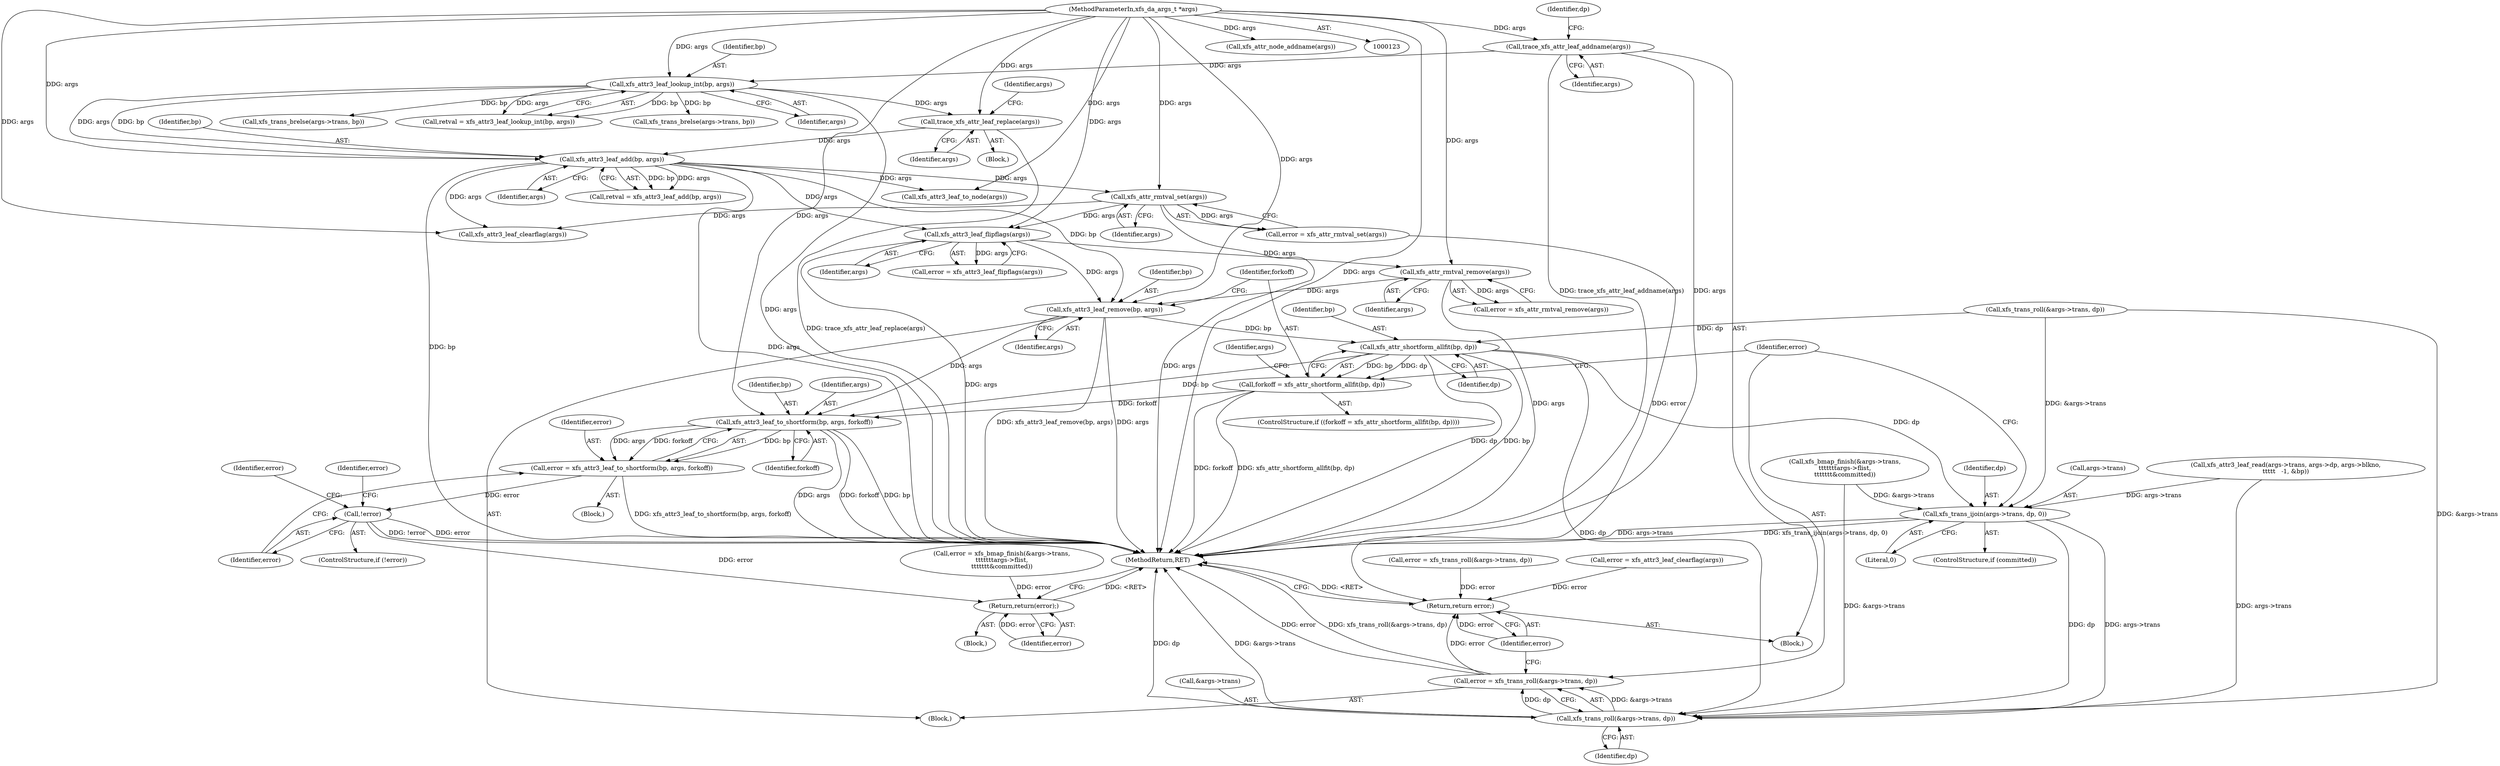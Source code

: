 digraph "0_linux_8275cdd0e7ac550dcce2b3ef6d2fb3b808c1ae59_0@API" {
"1000453" [label="(Call,xfs_attr3_leaf_remove(bp, args))"];
"1000266" [label="(Call,xfs_attr3_leaf_add(bp, args))"];
"1000166" [label="(Call,xfs_attr3_leaf_lookup_int(bp, args))"];
"1000132" [label="(Call,trace_xfs_attr_leaf_addname(args))"];
"1000124" [label="(MethodParameterIn,xfs_da_args_t *args)"];
"1000207" [label="(Call,trace_xfs_attr_leaf_replace(args))"];
"1000427" [label="(Call,xfs_attr_rmtval_remove(args))"];
"1000379" [label="(Call,xfs_attr3_leaf_flipflags(args))"];
"1000364" [label="(Call,xfs_attr_rmtval_set(args))"];
"1000459" [label="(Call,xfs_attr_shortform_allfit(bp, dp))"];
"1000457" [label="(Call,forkoff = xfs_attr_shortform_allfit(bp, dp))"];
"1000472" [label="(Call,xfs_attr3_leaf_to_shortform(bp, args, forkoff))"];
"1000470" [label="(Call,error = xfs_attr3_leaf_to_shortform(bp, args, forkoff))"];
"1000477" [label="(Call,!error)"];
"1000506" [label="(Return,return(error);)"];
"1000510" [label="(Call,xfs_trans_ijoin(args->trans, dp, 0))"];
"1000518" [label="(Call,xfs_trans_roll(&args->trans, dp))"];
"1000516" [label="(Call,error = xfs_trans_roll(&args->trans, dp))"];
"1000536" [label="(Return,return error;)"];
"1000365" [label="(Identifier,args)"];
"1000268" [label="(Identifier,args)"];
"1000456" [label="(ControlStructure,if ((forkoff = xfs_attr_shortform_allfit(bp, dp))))"];
"1000494" [label="(Block,)"];
"1000519" [label="(Call,&args->trans)"];
"1000343" [label="(Call,error = xfs_trans_roll(&args->trans, dp))"];
"1000482" [label="(Call,xfs_bmap_finish(&args->trans,\n\t\t\t\t\t\t\targs->flist,\n\t\t\t\t\t\t\t&committed))"];
"1000471" [label="(Identifier,error)"];
"1000453" [label="(Call,xfs_attr3_leaf_remove(bp, args))"];
"1000283" [label="(Call,xfs_attr3_leaf_to_node(args))"];
"1000476" [label="(ControlStructure,if (!error))"];
"1000125" [label="(Block,)"];
"1000507" [label="(Identifier,error)"];
"1000455" [label="(Identifier,args)"];
"1000515" [label="(Literal,0)"];
"1000454" [label="(Identifier,bp)"];
"1000477" [label="(Call,!error)"];
"1000267" [label="(Identifier,bp)"];
"1000461" [label="(Identifier,dp)"];
"1000465" [label="(Identifier,args)"];
"1000435" [label="(Call,xfs_attr3_leaf_read(args->trans, args->dp, args->blkno,\n\t\t\t\t\t   -1, &bp))"];
"1000264" [label="(Call,retval = xfs_attr3_leaf_add(bp, args))"];
"1000478" [label="(Identifier,error)"];
"1000167" [label="(Identifier,bp)"];
"1000425" [label="(Call,error = xfs_attr_rmtval_remove(args))"];
"1000180" [label="(Call,xfs_trans_brelse(args->trans, bp))"];
"1000266" [label="(Call,xfs_attr3_leaf_add(bp, args))"];
"1000166" [label="(Call,xfs_attr3_leaf_lookup_int(bp, args))"];
"1000475" [label="(Identifier,forkoff)"];
"1000537" [label="(Identifier,error)"];
"1000380" [label="(Identifier,args)"];
"1000506" [label="(Return,return(error);)"];
"1000124" [label="(MethodParameterIn,xfs_da_args_t *args)"];
"1000133" [label="(Identifier,args)"];
"1000207" [label="(Call,trace_xfs_attr_leaf_replace(args))"];
"1000534" [label="(Call,xfs_attr3_leaf_clearflag(args))"];
"1000362" [label="(Call,error = xfs_attr_rmtval_set(args))"];
"1000511" [label="(Call,args->trans)"];
"1000379" [label="(Call,xfs_attr3_leaf_flipflags(args))"];
"1000135" [label="(Identifier,dp)"];
"1000480" [label="(Call,error = xfs_bmap_finish(&args->trans,\n\t\t\t\t\t\t\targs->flist,\n\t\t\t\t\t\t\t&committed))"];
"1000514" [label="(Identifier,dp)"];
"1000376" [label="(Block,)"];
"1000428" [label="(Identifier,args)"];
"1000427" [label="(Call,xfs_attr_rmtval_remove(args))"];
"1000516" [label="(Call,error = xfs_trans_roll(&args->trans, dp))"];
"1000208" [label="(Identifier,args)"];
"1000536" [label="(Return,return error;)"];
"1000168" [label="(Identifier,args)"];
"1000457" [label="(Call,forkoff = xfs_attr_shortform_allfit(bp, dp))"];
"1000211" [label="(Identifier,args)"];
"1000459" [label="(Call,xfs_attr_shortform_allfit(bp, dp))"];
"1000345" [label="(Call,xfs_trans_roll(&args->trans, dp))"];
"1000510" [label="(Call,xfs_trans_ijoin(args->trans, dp, 0))"];
"1000200" [label="(Call,xfs_trans_brelse(args->trans, bp))"];
"1000493" [label="(Identifier,error)"];
"1000377" [label="(Call,error = xfs_attr3_leaf_flipflags(args))"];
"1000470" [label="(Call,error = xfs_attr3_leaf_to_shortform(bp, args, forkoff))"];
"1000339" [label="(Call,xfs_attr_node_addname(args))"];
"1000481" [label="(Identifier,error)"];
"1000192" [label="(Block,)"];
"1000532" [label="(Call,error = xfs_attr3_leaf_clearflag(args))"];
"1000472" [label="(Call,xfs_attr3_leaf_to_shortform(bp, args, forkoff))"];
"1000458" [label="(Identifier,forkoff)"];
"1000538" [label="(MethodReturn,RET)"];
"1000364" [label="(Call,xfs_attr_rmtval_set(args))"];
"1000518" [label="(Call,xfs_trans_roll(&args->trans, dp))"];
"1000462" [label="(Block,)"];
"1000508" [label="(ControlStructure,if (committed))"];
"1000523" [label="(Identifier,dp)"];
"1000164" [label="(Call,retval = xfs_attr3_leaf_lookup_int(bp, args))"];
"1000460" [label="(Identifier,bp)"];
"1000473" [label="(Identifier,bp)"];
"1000474" [label="(Identifier,args)"];
"1000132" [label="(Call,trace_xfs_attr_leaf_addname(args))"];
"1000517" [label="(Identifier,error)"];
"1000453" -> "1000376"  [label="AST: "];
"1000453" -> "1000455"  [label="CFG: "];
"1000454" -> "1000453"  [label="AST: "];
"1000455" -> "1000453"  [label="AST: "];
"1000458" -> "1000453"  [label="CFG: "];
"1000453" -> "1000538"  [label="DDG: args"];
"1000453" -> "1000538"  [label="DDG: xfs_attr3_leaf_remove(bp, args)"];
"1000266" -> "1000453"  [label="DDG: bp"];
"1000427" -> "1000453"  [label="DDG: args"];
"1000379" -> "1000453"  [label="DDG: args"];
"1000124" -> "1000453"  [label="DDG: args"];
"1000453" -> "1000459"  [label="DDG: bp"];
"1000453" -> "1000472"  [label="DDG: args"];
"1000266" -> "1000264"  [label="AST: "];
"1000266" -> "1000268"  [label="CFG: "];
"1000267" -> "1000266"  [label="AST: "];
"1000268" -> "1000266"  [label="AST: "];
"1000264" -> "1000266"  [label="CFG: "];
"1000266" -> "1000538"  [label="DDG: bp"];
"1000266" -> "1000538"  [label="DDG: args"];
"1000266" -> "1000264"  [label="DDG: bp"];
"1000266" -> "1000264"  [label="DDG: args"];
"1000166" -> "1000266"  [label="DDG: bp"];
"1000166" -> "1000266"  [label="DDG: args"];
"1000207" -> "1000266"  [label="DDG: args"];
"1000124" -> "1000266"  [label="DDG: args"];
"1000266" -> "1000283"  [label="DDG: args"];
"1000266" -> "1000364"  [label="DDG: args"];
"1000266" -> "1000379"  [label="DDG: args"];
"1000266" -> "1000534"  [label="DDG: args"];
"1000166" -> "1000164"  [label="AST: "];
"1000166" -> "1000168"  [label="CFG: "];
"1000167" -> "1000166"  [label="AST: "];
"1000168" -> "1000166"  [label="AST: "];
"1000164" -> "1000166"  [label="CFG: "];
"1000166" -> "1000538"  [label="DDG: args"];
"1000166" -> "1000164"  [label="DDG: bp"];
"1000166" -> "1000164"  [label="DDG: args"];
"1000132" -> "1000166"  [label="DDG: args"];
"1000124" -> "1000166"  [label="DDG: args"];
"1000166" -> "1000180"  [label="DDG: bp"];
"1000166" -> "1000200"  [label="DDG: bp"];
"1000166" -> "1000207"  [label="DDG: args"];
"1000132" -> "1000125"  [label="AST: "];
"1000132" -> "1000133"  [label="CFG: "];
"1000133" -> "1000132"  [label="AST: "];
"1000135" -> "1000132"  [label="CFG: "];
"1000132" -> "1000538"  [label="DDG: trace_xfs_attr_leaf_addname(args)"];
"1000132" -> "1000538"  [label="DDG: args"];
"1000124" -> "1000132"  [label="DDG: args"];
"1000124" -> "1000123"  [label="AST: "];
"1000124" -> "1000538"  [label="DDG: args"];
"1000124" -> "1000207"  [label="DDG: args"];
"1000124" -> "1000283"  [label="DDG: args"];
"1000124" -> "1000339"  [label="DDG: args"];
"1000124" -> "1000364"  [label="DDG: args"];
"1000124" -> "1000379"  [label="DDG: args"];
"1000124" -> "1000427"  [label="DDG: args"];
"1000124" -> "1000472"  [label="DDG: args"];
"1000124" -> "1000534"  [label="DDG: args"];
"1000207" -> "1000192"  [label="AST: "];
"1000207" -> "1000208"  [label="CFG: "];
"1000208" -> "1000207"  [label="AST: "];
"1000211" -> "1000207"  [label="CFG: "];
"1000207" -> "1000538"  [label="DDG: trace_xfs_attr_leaf_replace(args)"];
"1000427" -> "1000425"  [label="AST: "];
"1000427" -> "1000428"  [label="CFG: "];
"1000428" -> "1000427"  [label="AST: "];
"1000425" -> "1000427"  [label="CFG: "];
"1000427" -> "1000538"  [label="DDG: args"];
"1000427" -> "1000425"  [label="DDG: args"];
"1000379" -> "1000427"  [label="DDG: args"];
"1000379" -> "1000377"  [label="AST: "];
"1000379" -> "1000380"  [label="CFG: "];
"1000380" -> "1000379"  [label="AST: "];
"1000377" -> "1000379"  [label="CFG: "];
"1000379" -> "1000538"  [label="DDG: args"];
"1000379" -> "1000377"  [label="DDG: args"];
"1000364" -> "1000379"  [label="DDG: args"];
"1000364" -> "1000362"  [label="AST: "];
"1000364" -> "1000365"  [label="CFG: "];
"1000365" -> "1000364"  [label="AST: "];
"1000362" -> "1000364"  [label="CFG: "];
"1000364" -> "1000538"  [label="DDG: args"];
"1000364" -> "1000362"  [label="DDG: args"];
"1000364" -> "1000534"  [label="DDG: args"];
"1000459" -> "1000457"  [label="AST: "];
"1000459" -> "1000461"  [label="CFG: "];
"1000460" -> "1000459"  [label="AST: "];
"1000461" -> "1000459"  [label="AST: "];
"1000457" -> "1000459"  [label="CFG: "];
"1000459" -> "1000538"  [label="DDG: dp"];
"1000459" -> "1000538"  [label="DDG: bp"];
"1000459" -> "1000457"  [label="DDG: bp"];
"1000459" -> "1000457"  [label="DDG: dp"];
"1000345" -> "1000459"  [label="DDG: dp"];
"1000459" -> "1000472"  [label="DDG: bp"];
"1000459" -> "1000510"  [label="DDG: dp"];
"1000459" -> "1000518"  [label="DDG: dp"];
"1000457" -> "1000456"  [label="AST: "];
"1000458" -> "1000457"  [label="AST: "];
"1000465" -> "1000457"  [label="CFG: "];
"1000517" -> "1000457"  [label="CFG: "];
"1000457" -> "1000538"  [label="DDG: xfs_attr_shortform_allfit(bp, dp)"];
"1000457" -> "1000538"  [label="DDG: forkoff"];
"1000457" -> "1000472"  [label="DDG: forkoff"];
"1000472" -> "1000470"  [label="AST: "];
"1000472" -> "1000475"  [label="CFG: "];
"1000473" -> "1000472"  [label="AST: "];
"1000474" -> "1000472"  [label="AST: "];
"1000475" -> "1000472"  [label="AST: "];
"1000470" -> "1000472"  [label="CFG: "];
"1000472" -> "1000538"  [label="DDG: args"];
"1000472" -> "1000538"  [label="DDG: forkoff"];
"1000472" -> "1000538"  [label="DDG: bp"];
"1000472" -> "1000470"  [label="DDG: bp"];
"1000472" -> "1000470"  [label="DDG: args"];
"1000472" -> "1000470"  [label="DDG: forkoff"];
"1000470" -> "1000462"  [label="AST: "];
"1000471" -> "1000470"  [label="AST: "];
"1000478" -> "1000470"  [label="CFG: "];
"1000470" -> "1000538"  [label="DDG: xfs_attr3_leaf_to_shortform(bp, args, forkoff)"];
"1000470" -> "1000477"  [label="DDG: error"];
"1000477" -> "1000476"  [label="AST: "];
"1000477" -> "1000478"  [label="CFG: "];
"1000478" -> "1000477"  [label="AST: "];
"1000481" -> "1000477"  [label="CFG: "];
"1000493" -> "1000477"  [label="CFG: "];
"1000477" -> "1000538"  [label="DDG: !error"];
"1000477" -> "1000538"  [label="DDG: error"];
"1000477" -> "1000506"  [label="DDG: error"];
"1000506" -> "1000494"  [label="AST: "];
"1000506" -> "1000507"  [label="CFG: "];
"1000507" -> "1000506"  [label="AST: "];
"1000538" -> "1000506"  [label="CFG: "];
"1000506" -> "1000538"  [label="DDG: <RET>"];
"1000507" -> "1000506"  [label="DDG: error"];
"1000480" -> "1000506"  [label="DDG: error"];
"1000510" -> "1000508"  [label="AST: "];
"1000510" -> "1000515"  [label="CFG: "];
"1000511" -> "1000510"  [label="AST: "];
"1000514" -> "1000510"  [label="AST: "];
"1000515" -> "1000510"  [label="AST: "];
"1000517" -> "1000510"  [label="CFG: "];
"1000510" -> "1000538"  [label="DDG: args->trans"];
"1000510" -> "1000538"  [label="DDG: xfs_trans_ijoin(args->trans, dp, 0)"];
"1000435" -> "1000510"  [label="DDG: args->trans"];
"1000482" -> "1000510"  [label="DDG: &args->trans"];
"1000345" -> "1000510"  [label="DDG: &args->trans"];
"1000510" -> "1000518"  [label="DDG: args->trans"];
"1000510" -> "1000518"  [label="DDG: dp"];
"1000518" -> "1000516"  [label="AST: "];
"1000518" -> "1000523"  [label="CFG: "];
"1000519" -> "1000518"  [label="AST: "];
"1000523" -> "1000518"  [label="AST: "];
"1000516" -> "1000518"  [label="CFG: "];
"1000518" -> "1000538"  [label="DDG: &args->trans"];
"1000518" -> "1000538"  [label="DDG: dp"];
"1000518" -> "1000516"  [label="DDG: &args->trans"];
"1000518" -> "1000516"  [label="DDG: dp"];
"1000435" -> "1000518"  [label="DDG: args->trans"];
"1000482" -> "1000518"  [label="DDG: &args->trans"];
"1000345" -> "1000518"  [label="DDG: &args->trans"];
"1000516" -> "1000376"  [label="AST: "];
"1000517" -> "1000516"  [label="AST: "];
"1000537" -> "1000516"  [label="CFG: "];
"1000516" -> "1000538"  [label="DDG: xfs_trans_roll(&args->trans, dp)"];
"1000516" -> "1000538"  [label="DDG: error"];
"1000516" -> "1000536"  [label="DDG: error"];
"1000536" -> "1000125"  [label="AST: "];
"1000536" -> "1000537"  [label="CFG: "];
"1000537" -> "1000536"  [label="AST: "];
"1000538" -> "1000536"  [label="CFG: "];
"1000536" -> "1000538"  [label="DDG: <RET>"];
"1000537" -> "1000536"  [label="DDG: error"];
"1000532" -> "1000536"  [label="DDG: error"];
"1000343" -> "1000536"  [label="DDG: error"];
"1000362" -> "1000536"  [label="DDG: error"];
}
